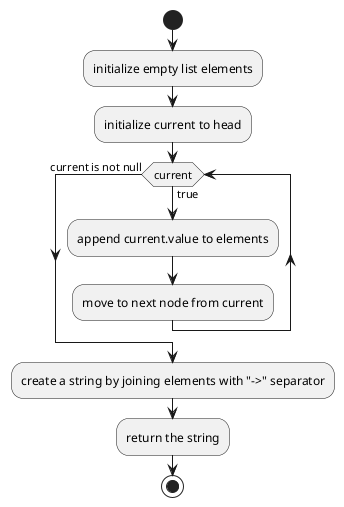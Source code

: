 @startuml
start
:initialize empty list elements;
:initialize current to head;
while (current) is (true)
  :append current.value to elements;
  :move to next node from current;
endwhile (current is not null)
:create a string by joining elements with "->" separator;
:return the string;
stop
@enduml
